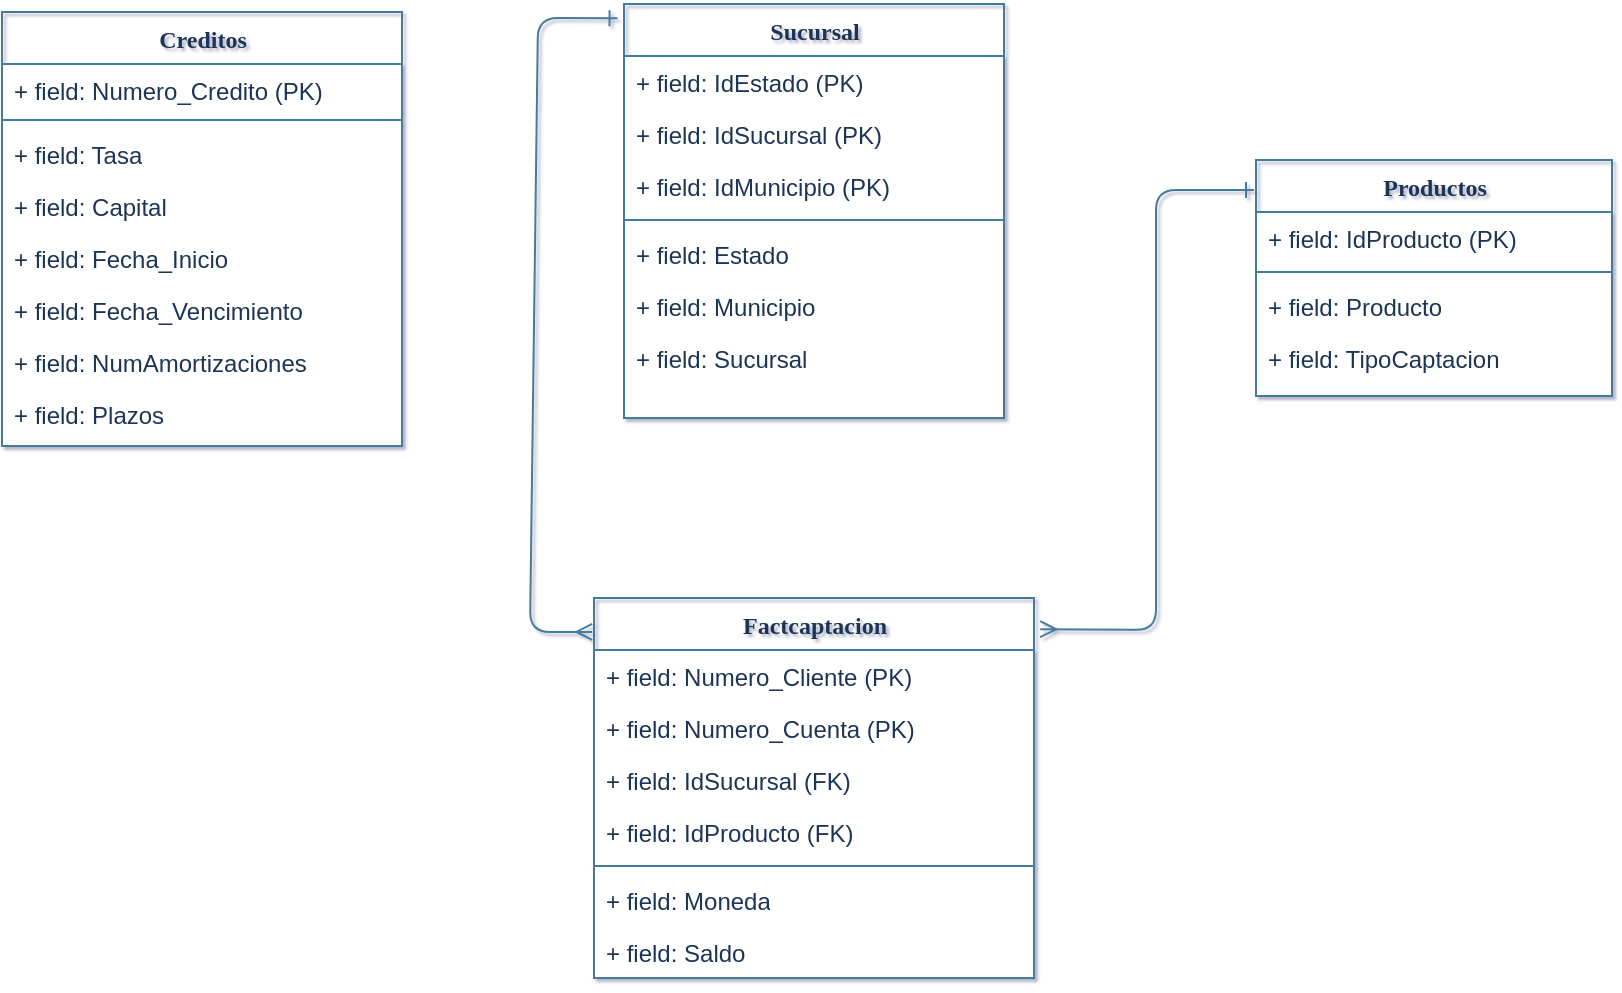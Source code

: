 <mxfile version="24.7.2" type="github">
  <diagram name="Page-1" id="9f46799a-70d6-7492-0946-bef42562c5a5">
    <mxGraphModel dx="1058" dy="622" grid="0" gridSize="10" guides="1" tooltips="1" connect="1" arrows="1" fold="1" page="1" pageScale="1" pageWidth="1100" pageHeight="850" background="none" math="0" shadow="1">
      <root>
        <mxCell id="0" />
        <mxCell id="1" parent="0" />
        <mxCell id="78961159f06e98e8-17" value="Creditos" style="swimlane;html=1;fontStyle=1;align=center;verticalAlign=top;childLayout=stackLayout;horizontal=1;startSize=26;horizontalStack=0;resizeParent=1;resizeLast=0;collapsible=1;marginBottom=0;swimlaneFillColor=#ffffff;rounded=0;shadow=0;comic=0;labelBackgroundColor=none;strokeWidth=1;fillColor=none;fontFamily=Verdana;fontSize=12;strokeColor=#457B9D;fontColor=#1D3557;" parent="1" vertex="1">
          <mxGeometry x="72" y="98" width="200" height="217" as="geometry" />
        </mxCell>
        <mxCell id="78961159f06e98e8-21" value="+ field: Numero_Credito (PK)" style="text;html=1;strokeColor=none;fillColor=none;align=left;verticalAlign=top;spacingLeft=4;spacingRight=4;whiteSpace=wrap;overflow=hidden;rotatable=0;points=[[0,0.5],[1,0.5]];portConstraint=eastwest;labelBackgroundColor=none;fontColor=#1D3557;" parent="78961159f06e98e8-17" vertex="1">
          <mxGeometry y="26" width="200" height="24" as="geometry" />
        </mxCell>
        <mxCell id="78961159f06e98e8-19" value="" style="line;html=1;strokeWidth=1;fillColor=none;align=left;verticalAlign=middle;spacingTop=-1;spacingLeft=3;spacingRight=3;rotatable=0;labelPosition=right;points=[];portConstraint=eastwest;labelBackgroundColor=none;strokeColor=#457B9D;fontColor=#1D3557;" parent="78961159f06e98e8-17" vertex="1">
          <mxGeometry y="50" width="200" height="8" as="geometry" />
        </mxCell>
        <mxCell id="78961159f06e98e8-25" value="+ field: Tasa" style="text;html=1;strokeColor=none;fillColor=none;align=left;verticalAlign=top;spacingLeft=4;spacingRight=4;whiteSpace=wrap;overflow=hidden;rotatable=0;points=[[0,0.5],[1,0.5]];portConstraint=eastwest;labelBackgroundColor=none;fontColor=#1D3557;" parent="78961159f06e98e8-17" vertex="1">
          <mxGeometry y="58" width="200" height="26" as="geometry" />
        </mxCell>
        <mxCell id="78961159f06e98e8-23" value="+ field: Capital" style="text;html=1;strokeColor=none;fillColor=none;align=left;verticalAlign=top;spacingLeft=4;spacingRight=4;whiteSpace=wrap;overflow=hidden;rotatable=0;points=[[0,0.5],[1,0.5]];portConstraint=eastwest;labelBackgroundColor=none;fontColor=#1D3557;" parent="78961159f06e98e8-17" vertex="1">
          <mxGeometry y="84" width="200" height="26" as="geometry" />
        </mxCell>
        <mxCell id="78961159f06e98e8-26" value="+ field: Fecha_Inicio" style="text;html=1;strokeColor=none;fillColor=none;align=left;verticalAlign=top;spacingLeft=4;spacingRight=4;whiteSpace=wrap;overflow=hidden;rotatable=0;points=[[0,0.5],[1,0.5]];portConstraint=eastwest;labelBackgroundColor=none;fontColor=#1D3557;" parent="78961159f06e98e8-17" vertex="1">
          <mxGeometry y="110" width="200" height="26" as="geometry" />
        </mxCell>
        <mxCell id="78961159f06e98e8-24" value="+ field: Fecha_Vencimiento" style="text;html=1;strokeColor=none;fillColor=none;align=left;verticalAlign=top;spacingLeft=4;spacingRight=4;whiteSpace=wrap;overflow=hidden;rotatable=0;points=[[0,0.5],[1,0.5]];portConstraint=eastwest;labelBackgroundColor=none;fontColor=#1D3557;" parent="78961159f06e98e8-17" vertex="1">
          <mxGeometry y="136" width="200" height="26" as="geometry" />
        </mxCell>
        <mxCell id="7npiKgCye_cLeHM9vqPD-1" value="+ field: NumAmortizaciones" style="text;html=1;strokeColor=none;fillColor=none;align=left;verticalAlign=top;spacingLeft=4;spacingRight=4;whiteSpace=wrap;overflow=hidden;rotatable=0;points=[[0,0.5],[1,0.5]];portConstraint=eastwest;labelBackgroundColor=none;fontColor=#1D3557;" vertex="1" parent="78961159f06e98e8-17">
          <mxGeometry y="162" width="200" height="26" as="geometry" />
        </mxCell>
        <mxCell id="7npiKgCye_cLeHM9vqPD-4" value="+ field: Plazos" style="text;html=1;strokeColor=none;fillColor=none;align=left;verticalAlign=top;spacingLeft=4;spacingRight=4;whiteSpace=wrap;overflow=hidden;rotatable=0;points=[[0,0.5],[1,0.5]];portConstraint=eastwest;labelBackgroundColor=none;fontColor=#1D3557;" vertex="1" parent="78961159f06e98e8-17">
          <mxGeometry y="188" width="200" height="26" as="geometry" />
        </mxCell>
        <mxCell id="78961159f06e98e8-30" value="Sucursal" style="swimlane;html=1;fontStyle=1;align=center;verticalAlign=top;childLayout=stackLayout;horizontal=1;startSize=26;horizontalStack=0;resizeParent=1;resizeLast=0;collapsible=1;marginBottom=0;swimlaneFillColor=#ffffff;rounded=0;shadow=0;comic=0;labelBackgroundColor=none;strokeWidth=1;fillColor=none;fontFamily=Verdana;fontSize=12;strokeColor=#457B9D;fontColor=#1D3557;" parent="1" vertex="1">
          <mxGeometry x="383" y="94" width="190" height="207" as="geometry" />
        </mxCell>
        <mxCell id="78961159f06e98e8-31" value="+ field: IdEstado (PK)" style="text;html=1;strokeColor=none;fillColor=none;align=left;verticalAlign=top;spacingLeft=4;spacingRight=4;whiteSpace=wrap;overflow=hidden;rotatable=0;points=[[0,0.5],[1,0.5]];portConstraint=eastwest;labelBackgroundColor=none;fontColor=#1D3557;" parent="78961159f06e98e8-30" vertex="1">
          <mxGeometry y="26" width="190" height="26" as="geometry" />
        </mxCell>
        <mxCell id="78961159f06e98e8-36" value="+ field: IdSucursal (PK)" style="text;html=1;strokeColor=none;fillColor=none;align=left;verticalAlign=top;spacingLeft=4;spacingRight=4;whiteSpace=wrap;overflow=hidden;rotatable=0;points=[[0,0.5],[1,0.5]];portConstraint=eastwest;labelBackgroundColor=none;fontColor=#1D3557;" parent="78961159f06e98e8-30" vertex="1">
          <mxGeometry y="52" width="190" height="26" as="geometry" />
        </mxCell>
        <mxCell id="78961159f06e98e8-33" value="+ field: IdMunicipio (PK)" style="text;html=1;strokeColor=none;fillColor=none;align=left;verticalAlign=top;spacingLeft=4;spacingRight=4;whiteSpace=wrap;overflow=hidden;rotatable=0;points=[[0,0.5],[1,0.5]];portConstraint=eastwest;labelBackgroundColor=none;fontColor=#1D3557;" parent="78961159f06e98e8-30" vertex="1">
          <mxGeometry y="78" width="190" height="26" as="geometry" />
        </mxCell>
        <mxCell id="78961159f06e98e8-38" value="" style="line;html=1;strokeWidth=1;fillColor=none;align=left;verticalAlign=middle;spacingTop=-1;spacingLeft=3;spacingRight=3;rotatable=0;labelPosition=right;points=[];portConstraint=eastwest;labelBackgroundColor=none;strokeColor=#457B9D;fontColor=#1D3557;" parent="78961159f06e98e8-30" vertex="1">
          <mxGeometry y="104" width="190" height="8" as="geometry" />
        </mxCell>
        <mxCell id="78961159f06e98e8-32" value="+ field: Estado&amp;nbsp;" style="text;html=1;strokeColor=none;fillColor=none;align=left;verticalAlign=top;spacingLeft=4;spacingRight=4;whiteSpace=wrap;overflow=hidden;rotatable=0;points=[[0,0.5],[1,0.5]];portConstraint=eastwest;labelBackgroundColor=none;fontColor=#1D3557;" parent="78961159f06e98e8-30" vertex="1">
          <mxGeometry y="112" width="190" height="26" as="geometry" />
        </mxCell>
        <mxCell id="78961159f06e98e8-34" value="+ field: Municipio" style="text;html=1;strokeColor=none;fillColor=none;align=left;verticalAlign=top;spacingLeft=4;spacingRight=4;whiteSpace=wrap;overflow=hidden;rotatable=0;points=[[0,0.5],[1,0.5]];portConstraint=eastwest;labelBackgroundColor=none;fontColor=#1D3557;" parent="78961159f06e98e8-30" vertex="1">
          <mxGeometry y="138" width="190" height="26" as="geometry" />
        </mxCell>
        <mxCell id="78961159f06e98e8-37" value="+ field: Sucursal" style="text;html=1;strokeColor=none;fillColor=none;align=left;verticalAlign=top;spacingLeft=4;spacingRight=4;whiteSpace=wrap;overflow=hidden;rotatable=0;points=[[0,0.5],[1,0.5]];portConstraint=eastwest;labelBackgroundColor=none;fontColor=#1D3557;" parent="78961159f06e98e8-30" vertex="1">
          <mxGeometry y="164" width="190" height="26" as="geometry" />
        </mxCell>
        <mxCell id="78961159f06e98e8-43" value="Productos" style="swimlane;html=1;fontStyle=1;align=center;verticalAlign=top;childLayout=stackLayout;horizontal=1;startSize=26;horizontalStack=0;resizeParent=1;resizeLast=0;collapsible=1;marginBottom=0;swimlaneFillColor=#ffffff;rounded=0;shadow=0;comic=0;labelBackgroundColor=none;strokeWidth=1;fillColor=none;fontFamily=Verdana;fontSize=12;strokeColor=#457B9D;fontColor=#1D3557;" parent="1" vertex="1">
          <mxGeometry x="699" y="172" width="178" height="118" as="geometry" />
        </mxCell>
        <mxCell id="78961159f06e98e8-44" value="+ field: IdProducto (PK)" style="text;html=1;strokeColor=none;fillColor=none;align=left;verticalAlign=top;spacingLeft=4;spacingRight=4;whiteSpace=wrap;overflow=hidden;rotatable=0;points=[[0,0.5],[1,0.5]];portConstraint=eastwest;labelBackgroundColor=none;fontColor=#1D3557;" parent="78961159f06e98e8-43" vertex="1">
          <mxGeometry y="26" width="178" height="26" as="geometry" />
        </mxCell>
        <mxCell id="78961159f06e98e8-51" value="" style="line;html=1;strokeWidth=1;fillColor=none;align=left;verticalAlign=middle;spacingTop=-1;spacingLeft=3;spacingRight=3;rotatable=0;labelPosition=right;points=[];portConstraint=eastwest;labelBackgroundColor=none;strokeColor=#457B9D;fontColor=#1D3557;" parent="78961159f06e98e8-43" vertex="1">
          <mxGeometry y="52" width="178" height="8" as="geometry" />
        </mxCell>
        <mxCell id="78961159f06e98e8-45" value="+ field: Producto" style="text;html=1;strokeColor=none;fillColor=none;align=left;verticalAlign=top;spacingLeft=4;spacingRight=4;whiteSpace=wrap;overflow=hidden;rotatable=0;points=[[0,0.5],[1,0.5]];portConstraint=eastwest;labelBackgroundColor=none;fontColor=#1D3557;" parent="78961159f06e98e8-43" vertex="1">
          <mxGeometry y="60" width="178" height="26" as="geometry" />
        </mxCell>
        <mxCell id="78961159f06e98e8-49" value="+ field: TipoCaptacion" style="text;html=1;strokeColor=none;fillColor=none;align=left;verticalAlign=top;spacingLeft=4;spacingRight=4;whiteSpace=wrap;overflow=hidden;rotatable=0;points=[[0,0.5],[1,0.5]];portConstraint=eastwest;labelBackgroundColor=none;fontColor=#1D3557;" parent="78961159f06e98e8-43" vertex="1">
          <mxGeometry y="86" width="178" height="26" as="geometry" />
        </mxCell>
        <mxCell id="78961159f06e98e8-69" value="Factcaptacion" style="swimlane;html=1;fontStyle=1;align=center;verticalAlign=top;childLayout=stackLayout;horizontal=1;startSize=26;horizontalStack=0;resizeParent=1;resizeLast=0;collapsible=1;marginBottom=0;swimlaneFillColor=#ffffff;rounded=0;shadow=0;comic=0;labelBackgroundColor=none;strokeWidth=1;fillColor=none;fontFamily=Verdana;fontSize=12;strokeColor=#457B9D;fontColor=#1D3557;" parent="1" vertex="1">
          <mxGeometry x="368" y="391" width="220" height="190" as="geometry" />
        </mxCell>
        <mxCell id="78961159f06e98e8-70" value="+ field: Numero_Cliente (PK)" style="text;html=1;strokeColor=none;fillColor=none;align=left;verticalAlign=top;spacingLeft=4;spacingRight=4;whiteSpace=wrap;overflow=hidden;rotatable=0;points=[[0,0.5],[1,0.5]];portConstraint=eastwest;labelBackgroundColor=none;fontColor=#1D3557;" parent="78961159f06e98e8-69" vertex="1">
          <mxGeometry y="26" width="220" height="26" as="geometry" />
        </mxCell>
        <mxCell id="78961159f06e98e8-71" value="+ field: Numero_Cuenta (PK)" style="text;html=1;strokeColor=none;fillColor=none;align=left;verticalAlign=top;spacingLeft=4;spacingRight=4;whiteSpace=wrap;overflow=hidden;rotatable=0;points=[[0,0.5],[1,0.5]];portConstraint=eastwest;labelBackgroundColor=none;fontColor=#1D3557;" parent="78961159f06e98e8-69" vertex="1">
          <mxGeometry y="52" width="220" height="26" as="geometry" />
        </mxCell>
        <mxCell id="78961159f06e98e8-74" value="+ field: IdSucursal (FK)" style="text;html=1;strokeColor=none;fillColor=none;align=left;verticalAlign=top;spacingLeft=4;spacingRight=4;whiteSpace=wrap;overflow=hidden;rotatable=0;points=[[0,0.5],[1,0.5]];portConstraint=eastwest;labelBackgroundColor=none;fontColor=#1D3557;" parent="78961159f06e98e8-69" vertex="1">
          <mxGeometry y="78" width="220" height="26" as="geometry" />
        </mxCell>
        <mxCell id="78961159f06e98e8-75" value="+ field: IdProducto (FK)" style="text;html=1;strokeColor=none;fillColor=none;align=left;verticalAlign=top;spacingLeft=4;spacingRight=4;whiteSpace=wrap;overflow=hidden;rotatable=0;points=[[0,0.5],[1,0.5]];portConstraint=eastwest;labelBackgroundColor=none;fontColor=#1D3557;" parent="78961159f06e98e8-69" vertex="1">
          <mxGeometry y="104" width="220" height="26" as="geometry" />
        </mxCell>
        <mxCell id="78961159f06e98e8-77" value="" style="line;html=1;strokeWidth=1;fillColor=none;align=left;verticalAlign=middle;spacingTop=-1;spacingLeft=3;spacingRight=3;rotatable=0;labelPosition=right;points=[];portConstraint=eastwest;labelBackgroundColor=none;strokeColor=#457B9D;fontColor=#1D3557;" parent="78961159f06e98e8-69" vertex="1">
          <mxGeometry y="130" width="220" height="8" as="geometry" />
        </mxCell>
        <mxCell id="78961159f06e98e8-72" value="+ field: Moneda" style="text;html=1;strokeColor=none;fillColor=none;align=left;verticalAlign=top;spacingLeft=4;spacingRight=4;whiteSpace=wrap;overflow=hidden;rotatable=0;points=[[0,0.5],[1,0.5]];portConstraint=eastwest;labelBackgroundColor=none;fontColor=#1D3557;" parent="78961159f06e98e8-69" vertex="1">
          <mxGeometry y="138" width="220" height="26" as="geometry" />
        </mxCell>
        <mxCell id="78961159f06e98e8-76" value="+ field: Saldo" style="text;html=1;strokeColor=none;fillColor=none;align=left;verticalAlign=top;spacingLeft=4;spacingRight=4;whiteSpace=wrap;overflow=hidden;rotatable=0;points=[[0,0.5],[1,0.5]];portConstraint=eastwest;labelBackgroundColor=none;fontColor=#1D3557;" parent="78961159f06e98e8-69" vertex="1">
          <mxGeometry y="164" width="220" height="26" as="geometry" />
        </mxCell>
        <mxCell id="7npiKgCye_cLeHM9vqPD-7" value="" style="endArrow=ERone;html=1;rounded=1;exitX=-0.004;exitY=0.105;exitDx=0;exitDy=0;entryX=-0.017;entryY=0.049;entryDx=0;entryDy=0;jumpStyle=arc;curved=0;startArrow=ERmany;startFill=0;endFill=0;exitPerimeter=0;entryPerimeter=0;labelBackgroundColor=none;strokeColor=#457B9D;fontColor=default;" edge="1" parent="1">
          <mxGeometry width="50" height="50" relative="1" as="geometry">
            <mxPoint x="367.12" y="407.95" as="sourcePoint" />
            <mxPoint x="379.77" y="101.143" as="targetPoint" />
            <Array as="points">
              <mxPoint x="336" y="408" />
              <mxPoint x="340" y="101" />
            </Array>
          </mxGeometry>
        </mxCell>
        <mxCell id="7npiKgCye_cLeHM9vqPD-8" value="" style="endArrow=ERone;html=1;rounded=1;jumpStyle=arc;curved=0;startArrow=ERmany;startFill=0;endFill=0;exitX=1.014;exitY=0.082;exitDx=0;exitDy=0;exitPerimeter=0;labelBackgroundColor=none;strokeColor=#457B9D;fontColor=default;" edge="1" parent="1" source="78961159f06e98e8-69">
          <mxGeometry width="50" height="50" relative="1" as="geometry">
            <mxPoint x="589" y="479" as="sourcePoint" />
            <mxPoint x="698" y="187" as="targetPoint" />
            <Array as="points">
              <mxPoint x="649" y="407" />
              <mxPoint x="649" y="187" />
            </Array>
          </mxGeometry>
        </mxCell>
      </root>
    </mxGraphModel>
  </diagram>
</mxfile>
